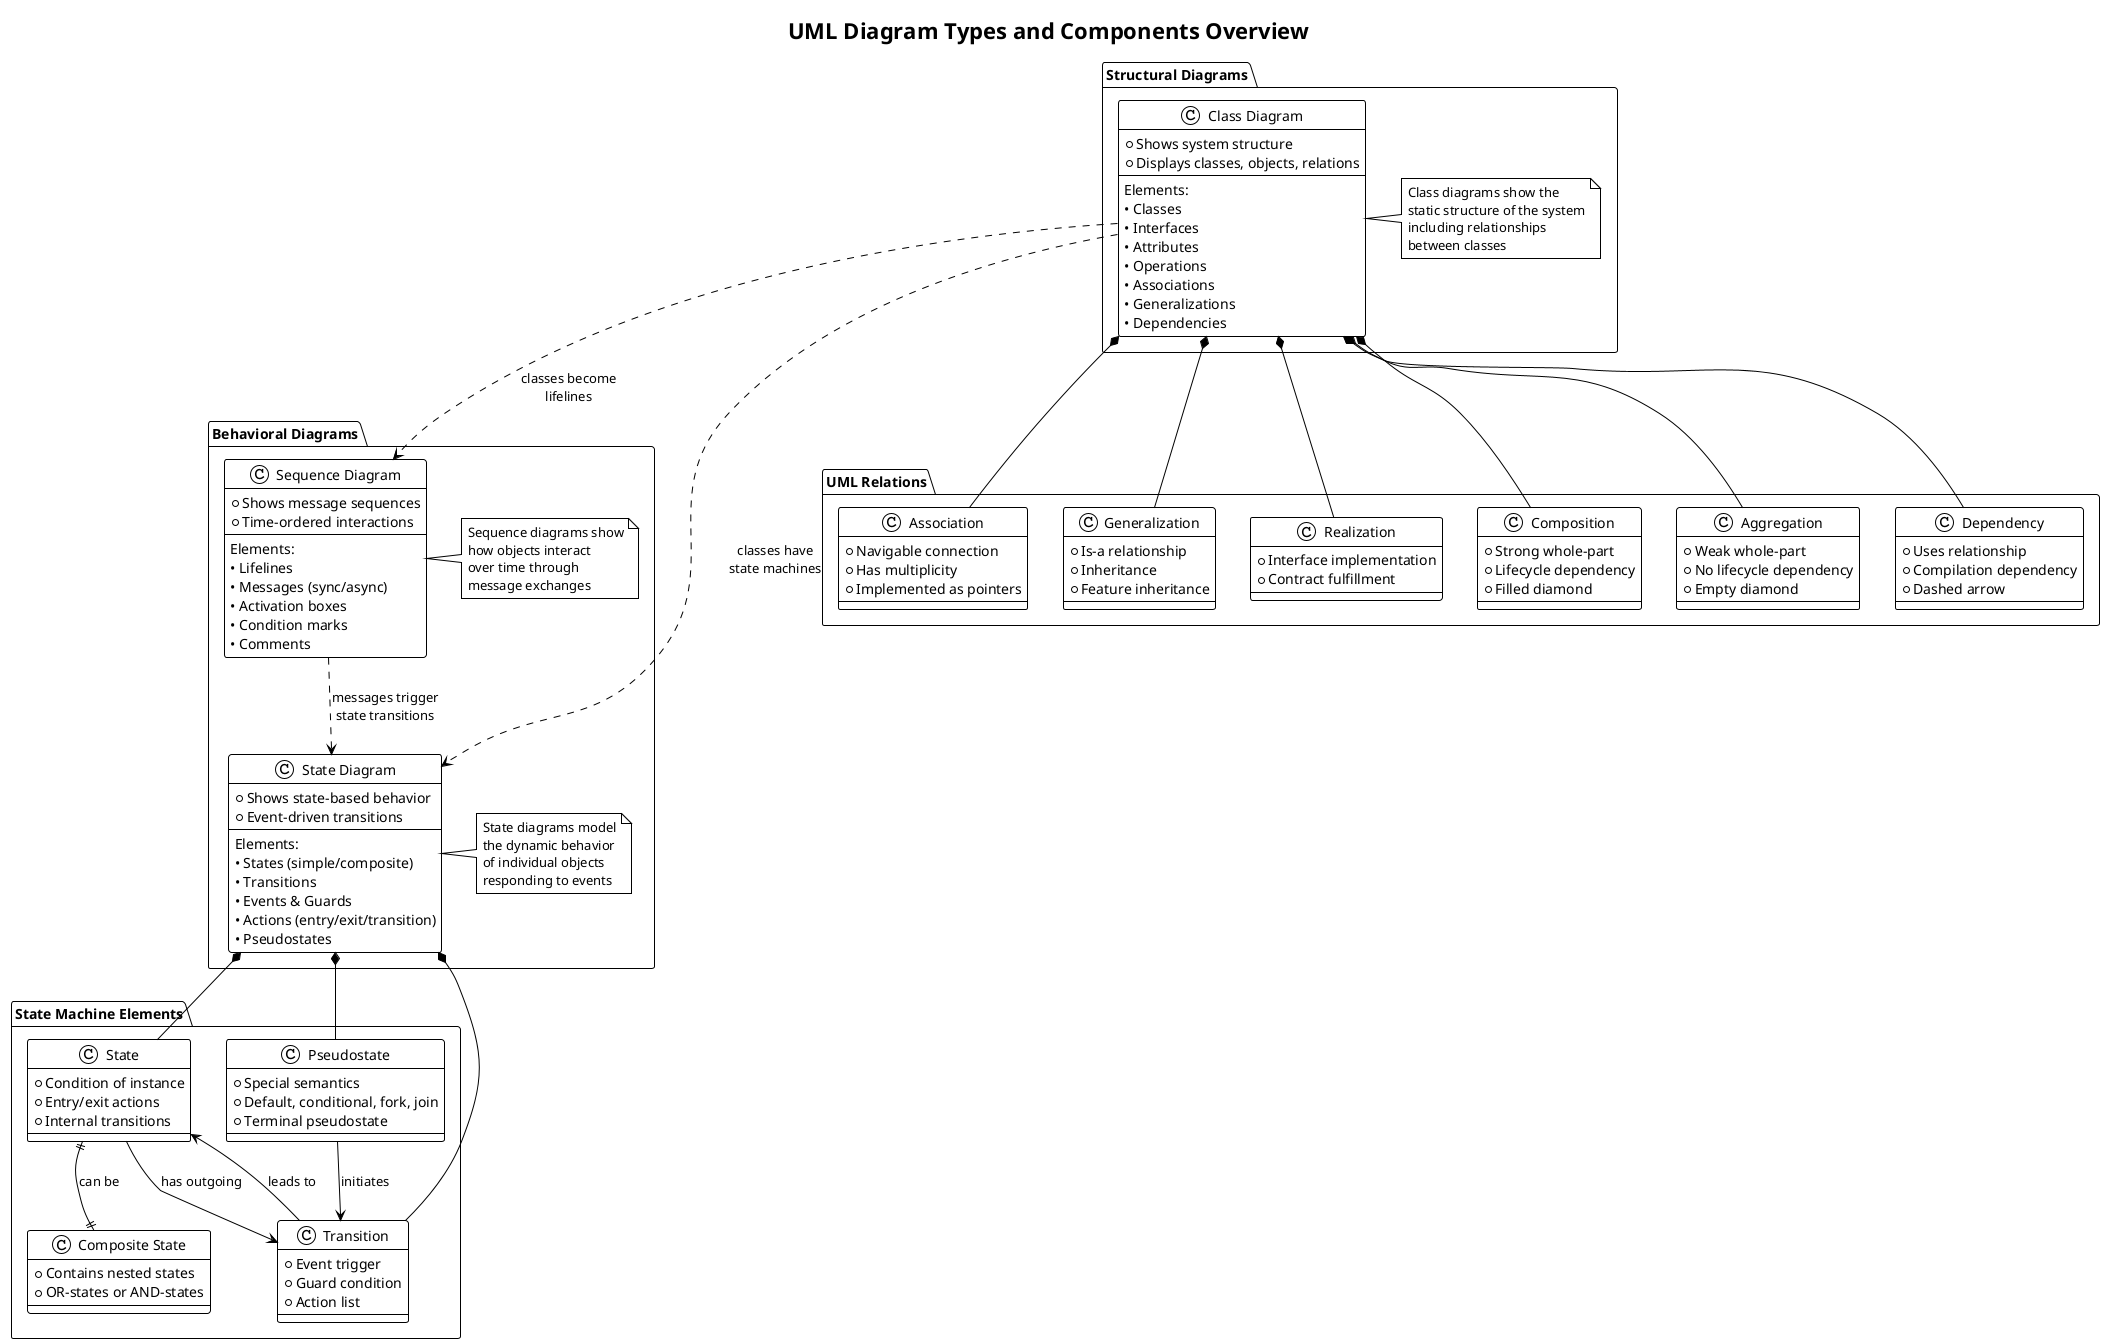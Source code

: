 @startuml UMLOverview
!theme plain
title UML Diagram Types and Components Overview

package "Structural Diagrams" {
  
  class "Class Diagram" as CD {
    +Shows system structure
    +Displays classes, objects, relations
    --
    Elements:
    • Classes
    • Interfaces  
    • Attributes
    • Operations
    • Associations
    • Generalizations
    • Dependencies
  }
  
  note right of CD : Class diagrams show the\nstatic structure of the system\nincluding relationships\nbetween classes
}

package "Behavioral Diagrams" {
  
  class "Sequence Diagram" as SD {
    +Shows message sequences
    +Time-ordered interactions
    --
    Elements:
    • Lifelines
    • Messages (sync/async)
    • Activation boxes
    • Condition marks
    • Comments
  }
  
  class "State Diagram" as StD {
    +Shows state-based behavior
    +Event-driven transitions
    --
    Elements:
    • States (simple/composite)
    • Transitions
    • Events & Guards
    • Actions (entry/exit/transition)
    • Pseudostates
  }
  
  note right of SD : Sequence diagrams show\nhow objects interact\nover time through\nmessage exchanges
  
  note right of StD : State diagrams model\nthe dynamic behavior\nof individual objects\nresponding to events
}

package "UML Relations" {
  
  class Association {
    +Navigable connection
    +Has multiplicity
    +Implemented as pointers
  }
  
  class Generalization {
    +Is-a relationship
    +Inheritance
    +Feature inheritance
  }
  
  class Realization {
    +Interface implementation
    +Contract fulfillment
  }
  
  class Composition {
    +Strong whole-part
    +Lifecycle dependency
    +Filled diamond
  }
  
  class Aggregation {
    +Weak whole-part
    +No lifecycle dependency
    +Empty diamond
  }
  
  class Dependency {
    +Uses relationship
    +Compilation dependency
    +Dashed arrow
  }
}

package "State Machine Elements" {
  
  class State {
    +Condition of instance
    +Entry/exit actions
    +Internal transitions
  }
  
  class "Composite State" as CS {
    +Contains nested states
    +OR-states or AND-states
  }
  
  class Transition {
    +Event trigger
    +Guard condition
    +Action list
  }
  
  class "Pseudostate" as PS {
    +Special semantics
    +Default, conditional, fork, join
    +Terminal pseudostate
  }
  
  State ||--|| CS : can be
  State --> Transition : has outgoing
  Transition --> State : leads to
  PS --> Transition : initiates
}

' Relationships between diagram types
CD ..> SD : "classes become\nlifelines"
CD ..> StD : "classes have\nstate machines"
SD ..> StD : "messages trigger\nstate transitions"

' Show how relations are used
CD *-- Association
CD *-- Generalization  
CD *-- Realization
CD *-- Composition
CD *-- Aggregation
CD *-- Dependency

' Show state machine composition
StD *-- State
StD *-- Transition
StD *-- PS

@enduml
